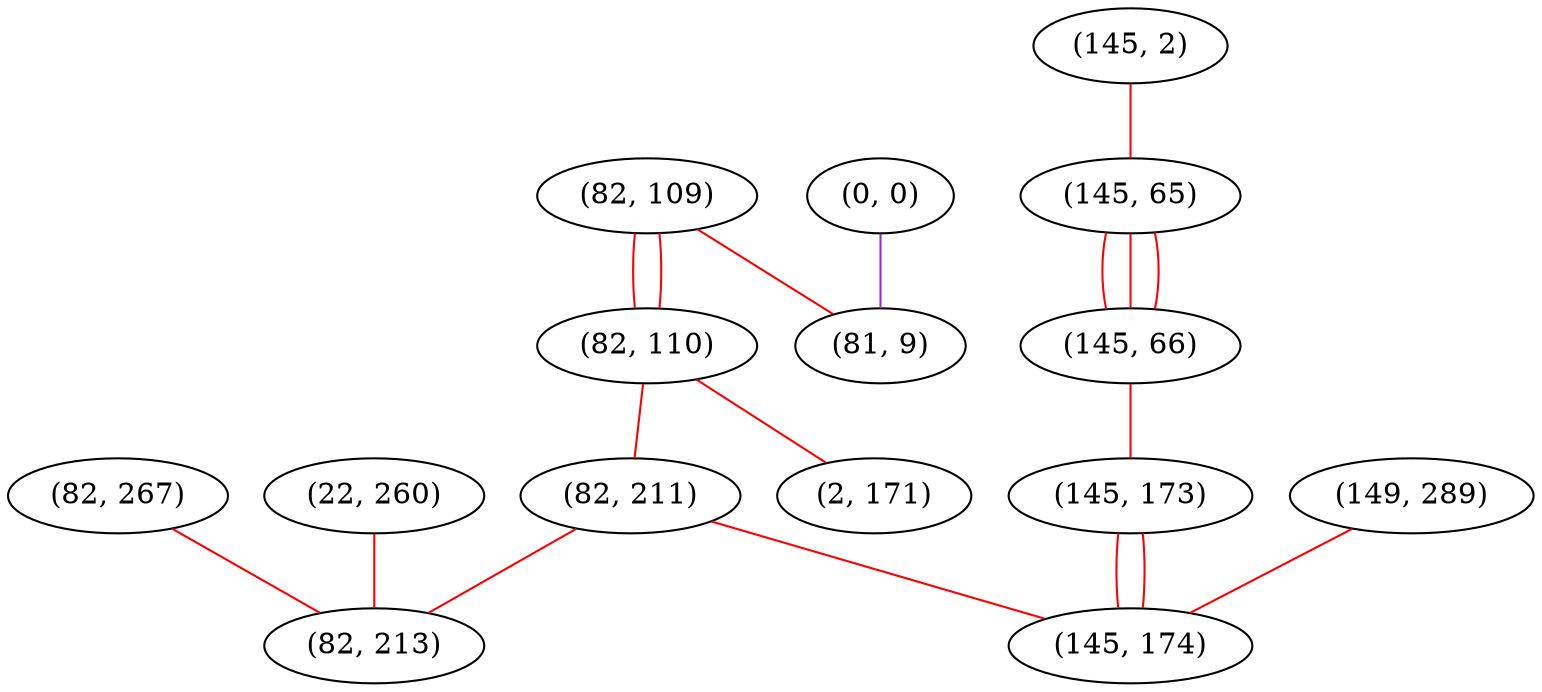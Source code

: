 graph "" {
"(145, 2)";
"(82, 109)";
"(0, 0)";
"(81, 9)";
"(82, 267)";
"(82, 110)";
"(2, 171)";
"(145, 65)";
"(145, 66)";
"(22, 260)";
"(82, 211)";
"(149, 289)";
"(145, 173)";
"(82, 213)";
"(145, 174)";
"(145, 2)" -- "(145, 65)"  [color=red, key=0, weight=1];
"(82, 109)" -- "(82, 110)"  [color=red, key=0, weight=1];
"(82, 109)" -- "(82, 110)"  [color=red, key=1, weight=1];
"(82, 109)" -- "(81, 9)"  [color=red, key=0, weight=1];
"(0, 0)" -- "(81, 9)"  [color=purple, key=0, weight=4];
"(82, 267)" -- "(82, 213)"  [color=red, key=0, weight=1];
"(82, 110)" -- "(82, 211)"  [color=red, key=0, weight=1];
"(82, 110)" -- "(2, 171)"  [color=red, key=0, weight=1];
"(145, 65)" -- "(145, 66)"  [color=red, key=0, weight=1];
"(145, 65)" -- "(145, 66)"  [color=red, key=1, weight=1];
"(145, 65)" -- "(145, 66)"  [color=red, key=2, weight=1];
"(145, 66)" -- "(145, 173)"  [color=red, key=0, weight=1];
"(22, 260)" -- "(82, 213)"  [color=red, key=0, weight=1];
"(82, 211)" -- "(82, 213)"  [color=red, key=0, weight=1];
"(82, 211)" -- "(145, 174)"  [color=red, key=0, weight=1];
"(149, 289)" -- "(145, 174)"  [color=red, key=0, weight=1];
"(145, 173)" -- "(145, 174)"  [color=red, key=0, weight=1];
"(145, 173)" -- "(145, 174)"  [color=red, key=1, weight=1];
}
